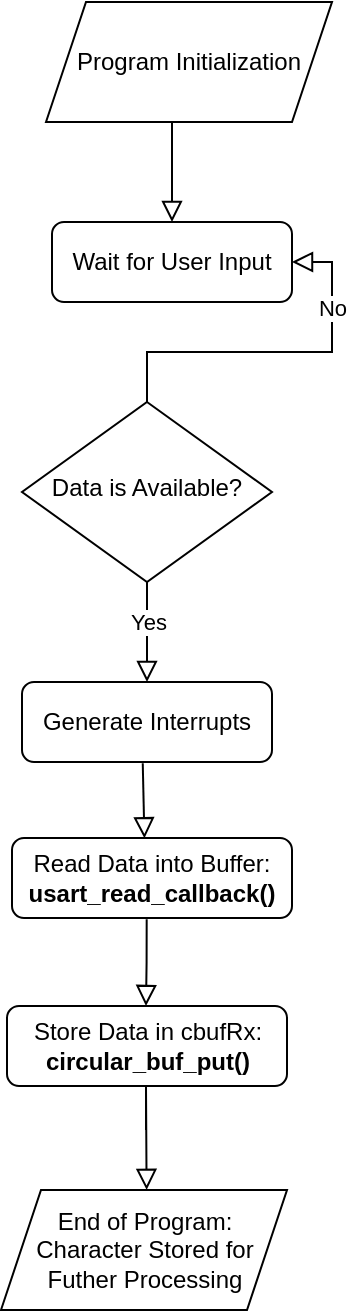 <mxfile version="26.1.1">
  <diagram id="C5RBs43oDa-KdzZeNtuy" name="Page-1">
    <mxGraphModel dx="1909" dy="1027" grid="0" gridSize="10" guides="1" tooltips="1" connect="1" arrows="1" fold="1" page="1" pageScale="1" pageWidth="827" pageHeight="1169" math="0" shadow="0">
      <root>
        <mxCell id="WIyWlLk6GJQsqaUBKTNV-0" />
        <mxCell id="WIyWlLk6GJQsqaUBKTNV-1" parent="WIyWlLk6GJQsqaUBKTNV-0" />
        <mxCell id="WIyWlLk6GJQsqaUBKTNV-4" value="" style="rounded=0;html=1;jettySize=auto;orthogonalLoop=1;fontSize=11;endArrow=block;endFill=0;endSize=8;strokeWidth=1;shadow=0;labelBackgroundColor=none;edgeStyle=orthogonalEdgeStyle;entryX=0.5;entryY=0;entryDx=0;entryDy=0;" parent="WIyWlLk6GJQsqaUBKTNV-1" source="WIyWlLk6GJQsqaUBKTNV-6" target="zw-8JSlv_wL8UlhA9RIl-4" edge="1">
          <mxGeometry x="-0.403" relative="1" as="geometry">
            <mxPoint as="offset" />
            <mxPoint x="203" y="413" as="targetPoint" />
          </mxGeometry>
        </mxCell>
        <mxCell id="zw-8JSlv_wL8UlhA9RIl-2" value="Yes" style="edgeLabel;html=1;align=center;verticalAlign=middle;resizable=0;points=[];" vertex="1" connectable="0" parent="WIyWlLk6GJQsqaUBKTNV-4">
          <mxGeometry x="-0.216" y="-1" relative="1" as="geometry">
            <mxPoint x="1" as="offset" />
          </mxGeometry>
        </mxCell>
        <mxCell id="WIyWlLk6GJQsqaUBKTNV-5" value="" style="edgeStyle=orthogonalEdgeStyle;rounded=0;html=1;jettySize=auto;orthogonalLoop=1;fontSize=11;endArrow=block;endFill=0;endSize=8;strokeWidth=1;shadow=0;labelBackgroundColor=none;entryX=1;entryY=0.5;entryDx=0;entryDy=0;" parent="WIyWlLk6GJQsqaUBKTNV-1" source="WIyWlLk6GJQsqaUBKTNV-6" target="zw-8JSlv_wL8UlhA9RIl-0" edge="1">
          <mxGeometry y="10" relative="1" as="geometry">
            <mxPoint as="offset" />
            <mxPoint x="380" y="230" as="targetPoint" />
          </mxGeometry>
        </mxCell>
        <mxCell id="zw-8JSlv_wL8UlhA9RIl-3" value="No" style="edgeLabel;html=1;align=center;verticalAlign=middle;resizable=0;points=[];" vertex="1" connectable="0" parent="WIyWlLk6GJQsqaUBKTNV-5">
          <mxGeometry x="0.436" relative="1" as="geometry">
            <mxPoint y="-9" as="offset" />
          </mxGeometry>
        </mxCell>
        <mxCell id="WIyWlLk6GJQsqaUBKTNV-6" value="Data is Available?" style="rhombus;whiteSpace=wrap;html=1;shadow=0;fontFamily=Helvetica;fontSize=12;align=center;strokeWidth=1;spacing=6;spacingTop=-4;" parent="WIyWlLk6GJQsqaUBKTNV-1" vertex="1">
          <mxGeometry x="140" y="260" width="125" height="90" as="geometry" />
        </mxCell>
        <mxCell id="zw-8JSlv_wL8UlhA9RIl-0" value="Wait for User Input" style="rounded=1;whiteSpace=wrap;html=1;fontSize=12;glass=0;strokeWidth=1;shadow=0;" vertex="1" parent="WIyWlLk6GJQsqaUBKTNV-1">
          <mxGeometry x="155" y="170" width="120" height="40" as="geometry" />
        </mxCell>
        <mxCell id="zw-8JSlv_wL8UlhA9RIl-1" value="Read Data into Buffer:&lt;div&gt;&lt;b&gt;usart_read_callback()&lt;/b&gt;&lt;br&gt;&lt;/div&gt;" style="rounded=1;whiteSpace=wrap;html=1;fontSize=12;glass=0;strokeWidth=1;shadow=0;" vertex="1" parent="WIyWlLk6GJQsqaUBKTNV-1">
          <mxGeometry x="135" y="478" width="140" height="40" as="geometry" />
        </mxCell>
        <mxCell id="zw-8JSlv_wL8UlhA9RIl-4" value="Generate Interrupts" style="rounded=1;whiteSpace=wrap;html=1;fontSize=12;glass=0;strokeWidth=1;shadow=0;" vertex="1" parent="WIyWlLk6GJQsqaUBKTNV-1">
          <mxGeometry x="140" y="400" width="125" height="40" as="geometry" />
        </mxCell>
        <mxCell id="zw-8JSlv_wL8UlhA9RIl-5" value="" style="rounded=0;html=1;jettySize=auto;orthogonalLoop=1;fontSize=11;endArrow=block;endFill=0;endSize=8;strokeWidth=1;shadow=0;labelBackgroundColor=none;edgeStyle=orthogonalEdgeStyle;" edge="1" parent="WIyWlLk6GJQsqaUBKTNV-1">
          <mxGeometry x="0.333" y="20" relative="1" as="geometry">
            <mxPoint as="offset" />
            <mxPoint x="215" y="120" as="sourcePoint" />
            <mxPoint x="215" y="170" as="targetPoint" />
            <Array as="points">
              <mxPoint x="214.5" y="139" />
              <mxPoint x="214.5" y="139" />
            </Array>
          </mxGeometry>
        </mxCell>
        <mxCell id="zw-8JSlv_wL8UlhA9RIl-7" value="" style="rounded=0;html=1;jettySize=auto;orthogonalLoop=1;fontSize=11;endArrow=block;endFill=0;endSize=8;strokeWidth=1;shadow=0;labelBackgroundColor=none;edgeStyle=orthogonalEdgeStyle;entryX=0.473;entryY=0.004;entryDx=0;entryDy=0;entryPerimeter=0;exitX=0.483;exitY=1.016;exitDx=0;exitDy=0;exitPerimeter=0;" edge="1" parent="WIyWlLk6GJQsqaUBKTNV-1" source="zw-8JSlv_wL8UlhA9RIl-4" target="zw-8JSlv_wL8UlhA9RIl-1">
          <mxGeometry x="0.333" y="20" relative="1" as="geometry">
            <mxPoint as="offset" />
            <mxPoint x="200" y="442" as="sourcePoint" />
            <mxPoint x="201" y="512" as="targetPoint" />
            <Array as="points" />
          </mxGeometry>
        </mxCell>
        <mxCell id="zw-8JSlv_wL8UlhA9RIl-8" value="Store Data in&amp;nbsp;cbufRx:&lt;div&gt;&lt;b&gt;circular_buf_put()&lt;/b&gt;&lt;br&gt;&lt;/div&gt;" style="rounded=1;whiteSpace=wrap;html=1;fontSize=12;glass=0;strokeWidth=1;shadow=0;" vertex="1" parent="WIyWlLk6GJQsqaUBKTNV-1">
          <mxGeometry x="132.5" y="562" width="140" height="40" as="geometry" />
        </mxCell>
        <mxCell id="zw-8JSlv_wL8UlhA9RIl-12" value="" style="rounded=0;html=1;jettySize=auto;orthogonalLoop=1;fontSize=11;endArrow=block;endFill=0;endSize=8;strokeWidth=1;shadow=0;labelBackgroundColor=none;edgeStyle=orthogonalEdgeStyle;" edge="1" parent="WIyWlLk6GJQsqaUBKTNV-1">
          <mxGeometry x="0.333" y="20" relative="1" as="geometry">
            <mxPoint as="offset" />
            <mxPoint x="202.01" y="623.95" as="sourcePoint" />
            <mxPoint x="202.29" y="653.95" as="targetPoint" />
            <Array as="points">
              <mxPoint x="202.29" y="601.95" />
              <mxPoint x="202.29" y="601.95" />
            </Array>
          </mxGeometry>
        </mxCell>
        <mxCell id="zw-8JSlv_wL8UlhA9RIl-15" value="Program Initialization" style="shape=parallelogram;perimeter=parallelogramPerimeter;whiteSpace=wrap;html=1;fixedSize=1;" vertex="1" parent="WIyWlLk6GJQsqaUBKTNV-1">
          <mxGeometry x="152" y="60" width="143" height="60" as="geometry" />
        </mxCell>
        <mxCell id="zw-8JSlv_wL8UlhA9RIl-16" value="End of Program:&lt;div&gt;Character Stored for Futher Processing&lt;/div&gt;" style="shape=parallelogram;perimeter=parallelogramPerimeter;whiteSpace=wrap;html=1;fixedSize=1;" vertex="1" parent="WIyWlLk6GJQsqaUBKTNV-1">
          <mxGeometry x="129.5" y="654" width="143" height="60" as="geometry" />
        </mxCell>
        <mxCell id="zw-8JSlv_wL8UlhA9RIl-17" value="" style="rounded=0;html=1;jettySize=auto;orthogonalLoop=1;fontSize=11;endArrow=block;endFill=0;endSize=8;strokeWidth=1;shadow=0;labelBackgroundColor=none;edgeStyle=orthogonalEdgeStyle;exitX=0.481;exitY=1.016;exitDx=0;exitDy=0;exitPerimeter=0;" edge="1" parent="WIyWlLk6GJQsqaUBKTNV-1" source="zw-8JSlv_wL8UlhA9RIl-1">
          <mxGeometry x="0.333" y="20" relative="1" as="geometry">
            <mxPoint as="offset" />
            <mxPoint x="202.23" y="545" as="sourcePoint" />
            <mxPoint x="202" y="562" as="targetPoint" />
            <Array as="points" />
          </mxGeometry>
        </mxCell>
      </root>
    </mxGraphModel>
  </diagram>
</mxfile>
